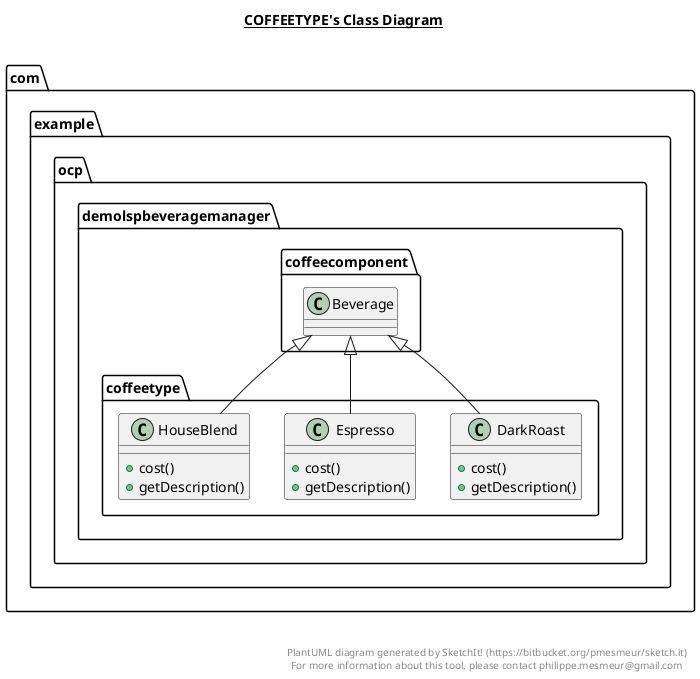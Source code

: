 @startuml

title __COFFEETYPE's Class Diagram__\n

  namespace com.example.ocp.demolspbeveragemanager {
    namespace coffeetype {
      class com.example.ocp.demolspbeveragemanager.coffeetype.DarkRoast {
          + cost()
          + getDescription()
      }
    }
  }
  

  namespace com.example.ocp.demolspbeveragemanager {
    namespace coffeetype {
      class com.example.ocp.demolspbeveragemanager.coffeetype.Espresso {
          + cost()
          + getDescription()
      }
    }
  }
  

  namespace com.example.ocp.demolspbeveragemanager {
    namespace coffeetype {
      class com.example.ocp.demolspbeveragemanager.coffeetype.HouseBlend {
          + cost()
          + getDescription()
      }
    }
  }
  

  com.example.ocp.demolspbeveragemanager.coffeetype.DarkRoast -up-|> com.example.ocp.demolspbeveragemanager.coffeecomponent.Beverage
  com.example.ocp.demolspbeveragemanager.coffeetype.Espresso -up-|> com.example.ocp.demolspbeveragemanager.coffeecomponent.Beverage
  com.example.ocp.demolspbeveragemanager.coffeetype.HouseBlend -up-|> com.example.ocp.demolspbeveragemanager.coffeecomponent.Beverage


right footer


PlantUML diagram generated by SketchIt! (https://bitbucket.org/pmesmeur/sketch.it)
For more information about this tool, please contact philippe.mesmeur@gmail.com
endfooter

@enduml
